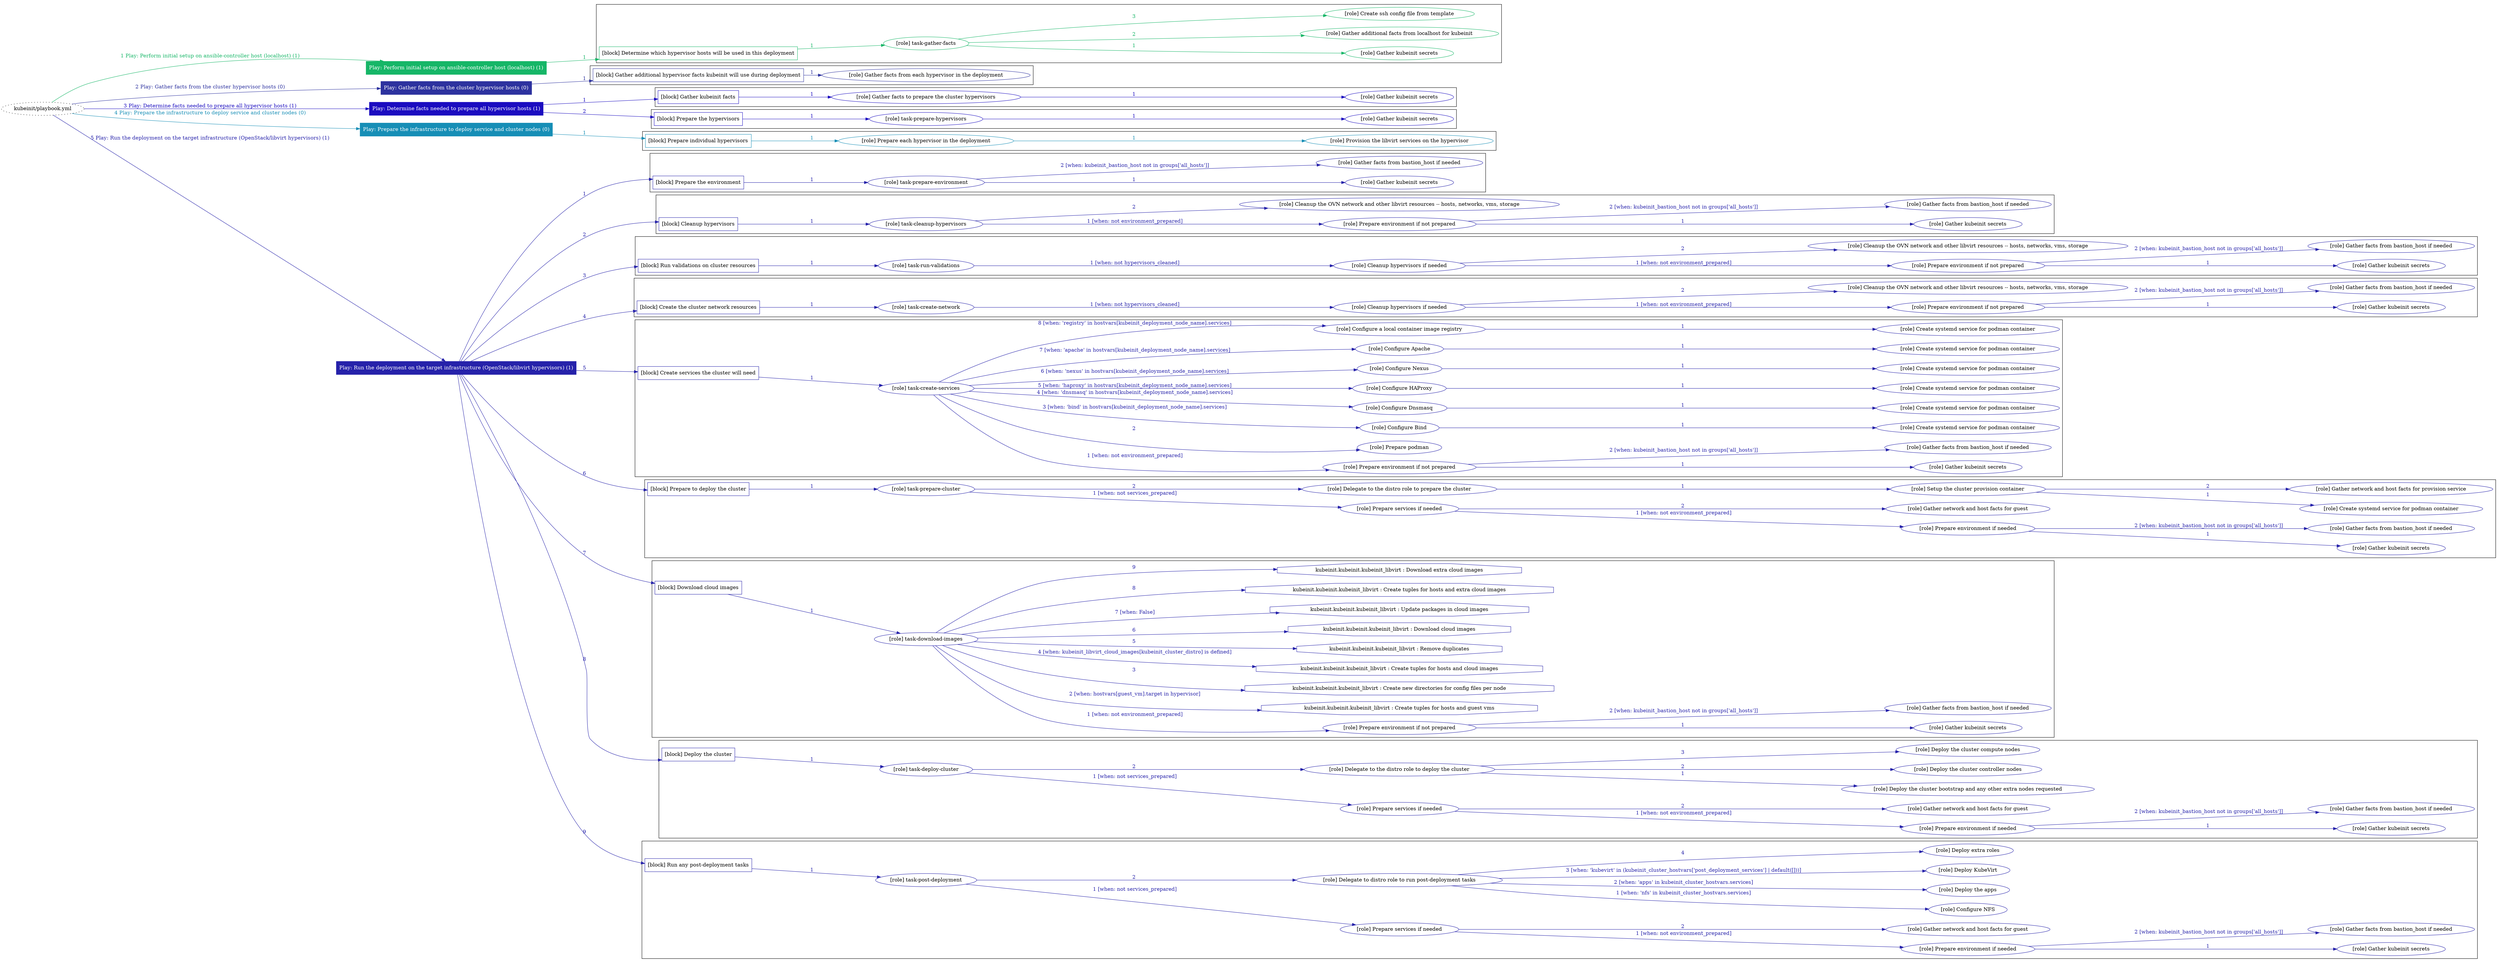 digraph {
	graph [concentrate=true ordering=in rankdir=LR ratio=fill]
	edge [esep=5 sep=10]
	"kubeinit/playbook.yml" [URL="/home/runner/work/kubeinit/kubeinit/kubeinit/playbook.yml" id=playbook_f8e38d43 style=dotted]
	"kubeinit/playbook.yml" -> play_2c6a6eb3 [label="1 Play: Perform initial setup on ansible-controller host (localhost) (1)" color="#16b667" fontcolor="#16b667" id=edge_play_2c6a6eb3 labeltooltip="1 Play: Perform initial setup on ansible-controller host (localhost) (1)" tooltip="1 Play: Perform initial setup on ansible-controller host (localhost) (1)"]
	subgraph "Play: Perform initial setup on ansible-controller host (localhost) (1)" {
		play_2c6a6eb3 [label="Play: Perform initial setup on ansible-controller host (localhost) (1)" URL="/home/runner/work/kubeinit/kubeinit/kubeinit/playbook.yml" color="#16b667" fontcolor="#ffffff" id=play_2c6a6eb3 shape=box style=filled tooltip=localhost]
		play_2c6a6eb3 -> block_eec62cbf [label=1 color="#16b667" fontcolor="#16b667" id=edge_block_eec62cbf labeltooltip=1 tooltip=1]
		subgraph cluster_block_eec62cbf {
			block_eec62cbf [label="[block] Determine which hypervisor hosts will be used in this deployment" URL="/home/runner/work/kubeinit/kubeinit/kubeinit/playbook.yml" color="#16b667" id=block_eec62cbf labeltooltip="Determine which hypervisor hosts will be used in this deployment" shape=box tooltip="Determine which hypervisor hosts will be used in this deployment"]
			block_eec62cbf -> role_5f5cd90f [label="1 " color="#16b667" fontcolor="#16b667" id=edge_role_5f5cd90f labeltooltip="1 " tooltip="1 "]
			subgraph "task-gather-facts" {
				role_5f5cd90f [label="[role] task-gather-facts" URL="/home/runner/work/kubeinit/kubeinit/kubeinit/playbook.yml" color="#16b667" id=role_5f5cd90f tooltip="task-gather-facts"]
				role_5f5cd90f -> role_91a561e2 [label="1 " color="#16b667" fontcolor="#16b667" id=edge_role_91a561e2 labeltooltip="1 " tooltip="1 "]
				subgraph "Gather kubeinit secrets" {
					role_91a561e2 [label="[role] Gather kubeinit secrets" URL="/home/runner/.ansible/collections/ansible_collections/kubeinit/kubeinit/roles/kubeinit_prepare/tasks/build_hypervisors_group.yml" color="#16b667" id=role_91a561e2 tooltip="Gather kubeinit secrets"]
				}
				role_5f5cd90f -> role_4a4d8fee [label="2 " color="#16b667" fontcolor="#16b667" id=edge_role_4a4d8fee labeltooltip="2 " tooltip="2 "]
				subgraph "Gather additional facts from localhost for kubeinit" {
					role_4a4d8fee [label="[role] Gather additional facts from localhost for kubeinit" URL="/home/runner/.ansible/collections/ansible_collections/kubeinit/kubeinit/roles/kubeinit_prepare/tasks/build_hypervisors_group.yml" color="#16b667" id=role_4a4d8fee tooltip="Gather additional facts from localhost for kubeinit"]
				}
				role_5f5cd90f -> role_8034e18b [label="3 " color="#16b667" fontcolor="#16b667" id=edge_role_8034e18b labeltooltip="3 " tooltip="3 "]
				subgraph "Create ssh config file from template" {
					role_8034e18b [label="[role] Create ssh config file from template" URL="/home/runner/.ansible/collections/ansible_collections/kubeinit/kubeinit/roles/kubeinit_prepare/tasks/build_hypervisors_group.yml" color="#16b667" id=role_8034e18b tooltip="Create ssh config file from template"]
				}
			}
		}
	}
	"kubeinit/playbook.yml" -> play_c18bb769 [label="2 Play: Gather facts from the cluster hypervisor hosts (0)" color="#2d329f" fontcolor="#2d329f" id=edge_play_c18bb769 labeltooltip="2 Play: Gather facts from the cluster hypervisor hosts (0)" tooltip="2 Play: Gather facts from the cluster hypervisor hosts (0)"]
	subgraph "Play: Gather facts from the cluster hypervisor hosts (0)" {
		play_c18bb769 [label="Play: Gather facts from the cluster hypervisor hosts (0)" URL="/home/runner/work/kubeinit/kubeinit/kubeinit/playbook.yml" color="#2d329f" fontcolor="#ffffff" id=play_c18bb769 shape=box style=filled tooltip="Play: Gather facts from the cluster hypervisor hosts (0)"]
		play_c18bb769 -> block_f8a509fb [label=1 color="#2d329f" fontcolor="#2d329f" id=edge_block_f8a509fb labeltooltip=1 tooltip=1]
		subgraph cluster_block_f8a509fb {
			block_f8a509fb [label="[block] Gather additional hypervisor facts kubeinit will use during deployment" URL="/home/runner/work/kubeinit/kubeinit/kubeinit/playbook.yml" color="#2d329f" id=block_f8a509fb labeltooltip="Gather additional hypervisor facts kubeinit will use during deployment" shape=box tooltip="Gather additional hypervisor facts kubeinit will use during deployment"]
			block_f8a509fb -> role_0fdd3456 [label="1 " color="#2d329f" fontcolor="#2d329f" id=edge_role_0fdd3456 labeltooltip="1 " tooltip="1 "]
			subgraph "Gather facts from each hypervisor in the deployment" {
				role_0fdd3456 [label="[role] Gather facts from each hypervisor in the deployment" URL="/home/runner/work/kubeinit/kubeinit/kubeinit/playbook.yml" color="#2d329f" id=role_0fdd3456 tooltip="Gather facts from each hypervisor in the deployment"]
			}
		}
	}
	"kubeinit/playbook.yml" -> play_00a7c05f [label="3 Play: Determine facts needed to prepare all hypervisor hosts (1)" color="#1b0cc0" fontcolor="#1b0cc0" id=edge_play_00a7c05f labeltooltip="3 Play: Determine facts needed to prepare all hypervisor hosts (1)" tooltip="3 Play: Determine facts needed to prepare all hypervisor hosts (1)"]
	subgraph "Play: Determine facts needed to prepare all hypervisor hosts (1)" {
		play_00a7c05f [label="Play: Determine facts needed to prepare all hypervisor hosts (1)" URL="/home/runner/work/kubeinit/kubeinit/kubeinit/playbook.yml" color="#1b0cc0" fontcolor="#ffffff" id=play_00a7c05f shape=box style=filled tooltip=localhost]
		play_00a7c05f -> block_8544ca4e [label=1 color="#1b0cc0" fontcolor="#1b0cc0" id=edge_block_8544ca4e labeltooltip=1 tooltip=1]
		subgraph cluster_block_8544ca4e {
			block_8544ca4e [label="[block] Gather kubeinit facts" URL="/home/runner/work/kubeinit/kubeinit/kubeinit/playbook.yml" color="#1b0cc0" id=block_8544ca4e labeltooltip="Gather kubeinit facts" shape=box tooltip="Gather kubeinit facts"]
			block_8544ca4e -> role_f7e173e1 [label="1 " color="#1b0cc0" fontcolor="#1b0cc0" id=edge_role_f7e173e1 labeltooltip="1 " tooltip="1 "]
			subgraph "Gather facts to prepare the cluster hypervisors" {
				role_f7e173e1 [label="[role] Gather facts to prepare the cluster hypervisors" URL="/home/runner/work/kubeinit/kubeinit/kubeinit/playbook.yml" color="#1b0cc0" id=role_f7e173e1 tooltip="Gather facts to prepare the cluster hypervisors"]
				role_f7e173e1 -> role_35f822a2 [label="1 " color="#1b0cc0" fontcolor="#1b0cc0" id=edge_role_35f822a2 labeltooltip="1 " tooltip="1 "]
				subgraph "Gather kubeinit secrets" {
					role_35f822a2 [label="[role] Gather kubeinit secrets" URL="/home/runner/.ansible/collections/ansible_collections/kubeinit/kubeinit/roles/kubeinit_prepare/tasks/gather_kubeinit_facts.yml" color="#1b0cc0" id=role_35f822a2 tooltip="Gather kubeinit secrets"]
				}
			}
		}
		play_00a7c05f -> block_3b8e214c [label=2 color="#1b0cc0" fontcolor="#1b0cc0" id=edge_block_3b8e214c labeltooltip=2 tooltip=2]
		subgraph cluster_block_3b8e214c {
			block_3b8e214c [label="[block] Prepare the hypervisors" URL="/home/runner/work/kubeinit/kubeinit/kubeinit/playbook.yml" color="#1b0cc0" id=block_3b8e214c labeltooltip="Prepare the hypervisors" shape=box tooltip="Prepare the hypervisors"]
			block_3b8e214c -> role_f81e666a [label="1 " color="#1b0cc0" fontcolor="#1b0cc0" id=edge_role_f81e666a labeltooltip="1 " tooltip="1 "]
			subgraph "task-prepare-hypervisors" {
				role_f81e666a [label="[role] task-prepare-hypervisors" URL="/home/runner/work/kubeinit/kubeinit/kubeinit/playbook.yml" color="#1b0cc0" id=role_f81e666a tooltip="task-prepare-hypervisors"]
				role_f81e666a -> role_78c655ac [label="1 " color="#1b0cc0" fontcolor="#1b0cc0" id=edge_role_78c655ac labeltooltip="1 " tooltip="1 "]
				subgraph "Gather kubeinit secrets" {
					role_78c655ac [label="[role] Gather kubeinit secrets" URL="/home/runner/.ansible/collections/ansible_collections/kubeinit/kubeinit/roles/kubeinit_prepare/tasks/gather_kubeinit_facts.yml" color="#1b0cc0" id=role_78c655ac tooltip="Gather kubeinit secrets"]
				}
			}
		}
	}
	"kubeinit/playbook.yml" -> play_1c7831ed [label="4 Play: Prepare the infrastructure to deploy service and cluster nodes (0)" color="#168eb6" fontcolor="#168eb6" id=edge_play_1c7831ed labeltooltip="4 Play: Prepare the infrastructure to deploy service and cluster nodes (0)" tooltip="4 Play: Prepare the infrastructure to deploy service and cluster nodes (0)"]
	subgraph "Play: Prepare the infrastructure to deploy service and cluster nodes (0)" {
		play_1c7831ed [label="Play: Prepare the infrastructure to deploy service and cluster nodes (0)" URL="/home/runner/work/kubeinit/kubeinit/kubeinit/playbook.yml" color="#168eb6" fontcolor="#ffffff" id=play_1c7831ed shape=box style=filled tooltip="Play: Prepare the infrastructure to deploy service and cluster nodes (0)"]
		play_1c7831ed -> block_378ca47c [label=1 color="#168eb6" fontcolor="#168eb6" id=edge_block_378ca47c labeltooltip=1 tooltip=1]
		subgraph cluster_block_378ca47c {
			block_378ca47c [label="[block] Prepare individual hypervisors" URL="/home/runner/work/kubeinit/kubeinit/kubeinit/playbook.yml" color="#168eb6" id=block_378ca47c labeltooltip="Prepare individual hypervisors" shape=box tooltip="Prepare individual hypervisors"]
			block_378ca47c -> role_1003ab5b [label="1 " color="#168eb6" fontcolor="#168eb6" id=edge_role_1003ab5b labeltooltip="1 " tooltip="1 "]
			subgraph "Prepare each hypervisor in the deployment" {
				role_1003ab5b [label="[role] Prepare each hypervisor in the deployment" URL="/home/runner/work/kubeinit/kubeinit/kubeinit/playbook.yml" color="#168eb6" id=role_1003ab5b tooltip="Prepare each hypervisor in the deployment"]
				role_1003ab5b -> role_cef77042 [label="1 " color="#168eb6" fontcolor="#168eb6" id=edge_role_cef77042 labeltooltip="1 " tooltip="1 "]
				subgraph "Provision the libvirt services on the hypervisor" {
					role_cef77042 [label="[role] Provision the libvirt services on the hypervisor" URL="/home/runner/.ansible/collections/ansible_collections/kubeinit/kubeinit/roles/kubeinit_prepare/tasks/prepare_hypervisor.yml" color="#168eb6" id=role_cef77042 tooltip="Provision the libvirt services on the hypervisor"]
				}
			}
		}
	}
	"kubeinit/playbook.yml" -> play_720b84e1 [label="5 Play: Run the deployment on the target infrastructure (OpenStack/libvirt hypervisors) (1)" color="#2622aa" fontcolor="#2622aa" id=edge_play_720b84e1 labeltooltip="5 Play: Run the deployment on the target infrastructure (OpenStack/libvirt hypervisors) (1)" tooltip="5 Play: Run the deployment on the target infrastructure (OpenStack/libvirt hypervisors) (1)"]
	subgraph "Play: Run the deployment on the target infrastructure (OpenStack/libvirt hypervisors) (1)" {
		play_720b84e1 [label="Play: Run the deployment on the target infrastructure (OpenStack/libvirt hypervisors) (1)" URL="/home/runner/work/kubeinit/kubeinit/kubeinit/playbook.yml" color="#2622aa" fontcolor="#ffffff" id=play_720b84e1 shape=box style=filled tooltip=localhost]
		play_720b84e1 -> block_74073783 [label=1 color="#2622aa" fontcolor="#2622aa" id=edge_block_74073783 labeltooltip=1 tooltip=1]
		subgraph cluster_block_74073783 {
			block_74073783 [label="[block] Prepare the environment" URL="/home/runner/work/kubeinit/kubeinit/kubeinit/playbook.yml" color="#2622aa" id=block_74073783 labeltooltip="Prepare the environment" shape=box tooltip="Prepare the environment"]
			block_74073783 -> role_9e5a8b0b [label="1 " color="#2622aa" fontcolor="#2622aa" id=edge_role_9e5a8b0b labeltooltip="1 " tooltip="1 "]
			subgraph "task-prepare-environment" {
				role_9e5a8b0b [label="[role] task-prepare-environment" URL="/home/runner/work/kubeinit/kubeinit/kubeinit/playbook.yml" color="#2622aa" id=role_9e5a8b0b tooltip="task-prepare-environment"]
				role_9e5a8b0b -> role_630f227e [label="1 " color="#2622aa" fontcolor="#2622aa" id=edge_role_630f227e labeltooltip="1 " tooltip="1 "]
				subgraph "Gather kubeinit secrets" {
					role_630f227e [label="[role] Gather kubeinit secrets" URL="/home/runner/.ansible/collections/ansible_collections/kubeinit/kubeinit/roles/kubeinit_prepare/tasks/gather_kubeinit_facts.yml" color="#2622aa" id=role_630f227e tooltip="Gather kubeinit secrets"]
				}
				role_9e5a8b0b -> role_dac23b94 [label="2 [when: kubeinit_bastion_host not in groups['all_hosts']]" color="#2622aa" fontcolor="#2622aa" id=edge_role_dac23b94 labeltooltip="2 [when: kubeinit_bastion_host not in groups['all_hosts']]" tooltip="2 [when: kubeinit_bastion_host not in groups['all_hosts']]"]
				subgraph "Gather facts from bastion_host if needed" {
					role_dac23b94 [label="[role] Gather facts from bastion_host if needed" URL="/home/runner/.ansible/collections/ansible_collections/kubeinit/kubeinit/roles/kubeinit_prepare/tasks/main.yml" color="#2622aa" id=role_dac23b94 tooltip="Gather facts from bastion_host if needed"]
				}
			}
		}
		play_720b84e1 -> block_889188bc [label=2 color="#2622aa" fontcolor="#2622aa" id=edge_block_889188bc labeltooltip=2 tooltip=2]
		subgraph cluster_block_889188bc {
			block_889188bc [label="[block] Cleanup hypervisors" URL="/home/runner/work/kubeinit/kubeinit/kubeinit/playbook.yml" color="#2622aa" id=block_889188bc labeltooltip="Cleanup hypervisors" shape=box tooltip="Cleanup hypervisors"]
			block_889188bc -> role_de56e0c3 [label="1 " color="#2622aa" fontcolor="#2622aa" id=edge_role_de56e0c3 labeltooltip="1 " tooltip="1 "]
			subgraph "task-cleanup-hypervisors" {
				role_de56e0c3 [label="[role] task-cleanup-hypervisors" URL="/home/runner/work/kubeinit/kubeinit/kubeinit/playbook.yml" color="#2622aa" id=role_de56e0c3 tooltip="task-cleanup-hypervisors"]
				role_de56e0c3 -> role_98c32dcb [label="1 [when: not environment_prepared]" color="#2622aa" fontcolor="#2622aa" id=edge_role_98c32dcb labeltooltip="1 [when: not environment_prepared]" tooltip="1 [when: not environment_prepared]"]
				subgraph "Prepare environment if not prepared" {
					role_98c32dcb [label="[role] Prepare environment if not prepared" URL="/home/runner/.ansible/collections/ansible_collections/kubeinit/kubeinit/roles/kubeinit_libvirt/tasks/cleanup_hypervisors.yml" color="#2622aa" id=role_98c32dcb tooltip="Prepare environment if not prepared"]
					role_98c32dcb -> role_303b873e [label="1 " color="#2622aa" fontcolor="#2622aa" id=edge_role_303b873e labeltooltip="1 " tooltip="1 "]
					subgraph "Gather kubeinit secrets" {
						role_303b873e [label="[role] Gather kubeinit secrets" URL="/home/runner/.ansible/collections/ansible_collections/kubeinit/kubeinit/roles/kubeinit_prepare/tasks/gather_kubeinit_facts.yml" color="#2622aa" id=role_303b873e tooltip="Gather kubeinit secrets"]
					}
					role_98c32dcb -> role_229dfaa1 [label="2 [when: kubeinit_bastion_host not in groups['all_hosts']]" color="#2622aa" fontcolor="#2622aa" id=edge_role_229dfaa1 labeltooltip="2 [when: kubeinit_bastion_host not in groups['all_hosts']]" tooltip="2 [when: kubeinit_bastion_host not in groups['all_hosts']]"]
					subgraph "Gather facts from bastion_host if needed" {
						role_229dfaa1 [label="[role] Gather facts from bastion_host if needed" URL="/home/runner/.ansible/collections/ansible_collections/kubeinit/kubeinit/roles/kubeinit_prepare/tasks/main.yml" color="#2622aa" id=role_229dfaa1 tooltip="Gather facts from bastion_host if needed"]
					}
				}
				role_de56e0c3 -> role_bd7df190 [label="2 " color="#2622aa" fontcolor="#2622aa" id=edge_role_bd7df190 labeltooltip="2 " tooltip="2 "]
				subgraph "Cleanup the OVN network and other libvirt resources -- hosts, networks, vms, storage" {
					role_bd7df190 [label="[role] Cleanup the OVN network and other libvirt resources -- hosts, networks, vms, storage" URL="/home/runner/.ansible/collections/ansible_collections/kubeinit/kubeinit/roles/kubeinit_libvirt/tasks/cleanup_hypervisors.yml" color="#2622aa" id=role_bd7df190 tooltip="Cleanup the OVN network and other libvirt resources -- hosts, networks, vms, storage"]
				}
			}
		}
		play_720b84e1 -> block_13f36c7b [label=3 color="#2622aa" fontcolor="#2622aa" id=edge_block_13f36c7b labeltooltip=3 tooltip=3]
		subgraph cluster_block_13f36c7b {
			block_13f36c7b [label="[block] Run validations on cluster resources" URL="/home/runner/work/kubeinit/kubeinit/kubeinit/playbook.yml" color="#2622aa" id=block_13f36c7b labeltooltip="Run validations on cluster resources" shape=box tooltip="Run validations on cluster resources"]
			block_13f36c7b -> role_ede26b76 [label="1 " color="#2622aa" fontcolor="#2622aa" id=edge_role_ede26b76 labeltooltip="1 " tooltip="1 "]
			subgraph "task-run-validations" {
				role_ede26b76 [label="[role] task-run-validations" URL="/home/runner/work/kubeinit/kubeinit/kubeinit/playbook.yml" color="#2622aa" id=role_ede26b76 tooltip="task-run-validations"]
				role_ede26b76 -> role_03ae7379 [label="1 [when: not hypervisors_cleaned]" color="#2622aa" fontcolor="#2622aa" id=edge_role_03ae7379 labeltooltip="1 [when: not hypervisors_cleaned]" tooltip="1 [when: not hypervisors_cleaned]"]
				subgraph "Cleanup hypervisors if needed" {
					role_03ae7379 [label="[role] Cleanup hypervisors if needed" URL="/home/runner/.ansible/collections/ansible_collections/kubeinit/kubeinit/roles/kubeinit_validations/tasks/main.yml" color="#2622aa" id=role_03ae7379 tooltip="Cleanup hypervisors if needed"]
					role_03ae7379 -> role_d9984821 [label="1 [when: not environment_prepared]" color="#2622aa" fontcolor="#2622aa" id=edge_role_d9984821 labeltooltip="1 [when: not environment_prepared]" tooltip="1 [when: not environment_prepared]"]
					subgraph "Prepare environment if not prepared" {
						role_d9984821 [label="[role] Prepare environment if not prepared" URL="/home/runner/.ansible/collections/ansible_collections/kubeinit/kubeinit/roles/kubeinit_libvirt/tasks/cleanup_hypervisors.yml" color="#2622aa" id=role_d9984821 tooltip="Prepare environment if not prepared"]
						role_d9984821 -> role_5bfd142a [label="1 " color="#2622aa" fontcolor="#2622aa" id=edge_role_5bfd142a labeltooltip="1 " tooltip="1 "]
						subgraph "Gather kubeinit secrets" {
							role_5bfd142a [label="[role] Gather kubeinit secrets" URL="/home/runner/.ansible/collections/ansible_collections/kubeinit/kubeinit/roles/kubeinit_prepare/tasks/gather_kubeinit_facts.yml" color="#2622aa" id=role_5bfd142a tooltip="Gather kubeinit secrets"]
						}
						role_d9984821 -> role_b4fc50fb [label="2 [when: kubeinit_bastion_host not in groups['all_hosts']]" color="#2622aa" fontcolor="#2622aa" id=edge_role_b4fc50fb labeltooltip="2 [when: kubeinit_bastion_host not in groups['all_hosts']]" tooltip="2 [when: kubeinit_bastion_host not in groups['all_hosts']]"]
						subgraph "Gather facts from bastion_host if needed" {
							role_b4fc50fb [label="[role] Gather facts from bastion_host if needed" URL="/home/runner/.ansible/collections/ansible_collections/kubeinit/kubeinit/roles/kubeinit_prepare/tasks/main.yml" color="#2622aa" id=role_b4fc50fb tooltip="Gather facts from bastion_host if needed"]
						}
					}
					role_03ae7379 -> role_c80fd6dc [label="2 " color="#2622aa" fontcolor="#2622aa" id=edge_role_c80fd6dc labeltooltip="2 " tooltip="2 "]
					subgraph "Cleanup the OVN network and other libvirt resources -- hosts, networks, vms, storage" {
						role_c80fd6dc [label="[role] Cleanup the OVN network and other libvirt resources -- hosts, networks, vms, storage" URL="/home/runner/.ansible/collections/ansible_collections/kubeinit/kubeinit/roles/kubeinit_libvirt/tasks/cleanup_hypervisors.yml" color="#2622aa" id=role_c80fd6dc tooltip="Cleanup the OVN network and other libvirt resources -- hosts, networks, vms, storage"]
					}
				}
			}
		}
		play_720b84e1 -> block_0bb5d548 [label=4 color="#2622aa" fontcolor="#2622aa" id=edge_block_0bb5d548 labeltooltip=4 tooltip=4]
		subgraph cluster_block_0bb5d548 {
			block_0bb5d548 [label="[block] Create the cluster network resources" URL="/home/runner/work/kubeinit/kubeinit/kubeinit/playbook.yml" color="#2622aa" id=block_0bb5d548 labeltooltip="Create the cluster network resources" shape=box tooltip="Create the cluster network resources"]
			block_0bb5d548 -> role_78d69db2 [label="1 " color="#2622aa" fontcolor="#2622aa" id=edge_role_78d69db2 labeltooltip="1 " tooltip="1 "]
			subgraph "task-create-network" {
				role_78d69db2 [label="[role] task-create-network" URL="/home/runner/work/kubeinit/kubeinit/kubeinit/playbook.yml" color="#2622aa" id=role_78d69db2 tooltip="task-create-network"]
				role_78d69db2 -> role_3d761246 [label="1 [when: not hypervisors_cleaned]" color="#2622aa" fontcolor="#2622aa" id=edge_role_3d761246 labeltooltip="1 [when: not hypervisors_cleaned]" tooltip="1 [when: not hypervisors_cleaned]"]
				subgraph "Cleanup hypervisors if needed" {
					role_3d761246 [label="[role] Cleanup hypervisors if needed" URL="/home/runner/.ansible/collections/ansible_collections/kubeinit/kubeinit/roles/kubeinit_libvirt/tasks/create_network.yml" color="#2622aa" id=role_3d761246 tooltip="Cleanup hypervisors if needed"]
					role_3d761246 -> role_3aae966a [label="1 [when: not environment_prepared]" color="#2622aa" fontcolor="#2622aa" id=edge_role_3aae966a labeltooltip="1 [when: not environment_prepared]" tooltip="1 [when: not environment_prepared]"]
					subgraph "Prepare environment if not prepared" {
						role_3aae966a [label="[role] Prepare environment if not prepared" URL="/home/runner/.ansible/collections/ansible_collections/kubeinit/kubeinit/roles/kubeinit_libvirt/tasks/cleanup_hypervisors.yml" color="#2622aa" id=role_3aae966a tooltip="Prepare environment if not prepared"]
						role_3aae966a -> role_046a6adc [label="1 " color="#2622aa" fontcolor="#2622aa" id=edge_role_046a6adc labeltooltip="1 " tooltip="1 "]
						subgraph "Gather kubeinit secrets" {
							role_046a6adc [label="[role] Gather kubeinit secrets" URL="/home/runner/.ansible/collections/ansible_collections/kubeinit/kubeinit/roles/kubeinit_prepare/tasks/gather_kubeinit_facts.yml" color="#2622aa" id=role_046a6adc tooltip="Gather kubeinit secrets"]
						}
						role_3aae966a -> role_f70d9dcf [label="2 [when: kubeinit_bastion_host not in groups['all_hosts']]" color="#2622aa" fontcolor="#2622aa" id=edge_role_f70d9dcf labeltooltip="2 [when: kubeinit_bastion_host not in groups['all_hosts']]" tooltip="2 [when: kubeinit_bastion_host not in groups['all_hosts']]"]
						subgraph "Gather facts from bastion_host if needed" {
							role_f70d9dcf [label="[role] Gather facts from bastion_host if needed" URL="/home/runner/.ansible/collections/ansible_collections/kubeinit/kubeinit/roles/kubeinit_prepare/tasks/main.yml" color="#2622aa" id=role_f70d9dcf tooltip="Gather facts from bastion_host if needed"]
						}
					}
					role_3d761246 -> role_de3d7366 [label="2 " color="#2622aa" fontcolor="#2622aa" id=edge_role_de3d7366 labeltooltip="2 " tooltip="2 "]
					subgraph "Cleanup the OVN network and other libvirt resources -- hosts, networks, vms, storage" {
						role_de3d7366 [label="[role] Cleanup the OVN network and other libvirt resources -- hosts, networks, vms, storage" URL="/home/runner/.ansible/collections/ansible_collections/kubeinit/kubeinit/roles/kubeinit_libvirt/tasks/cleanup_hypervisors.yml" color="#2622aa" id=role_de3d7366 tooltip="Cleanup the OVN network and other libvirt resources -- hosts, networks, vms, storage"]
					}
				}
			}
		}
		play_720b84e1 -> block_896c05a5 [label=5 color="#2622aa" fontcolor="#2622aa" id=edge_block_896c05a5 labeltooltip=5 tooltip=5]
		subgraph cluster_block_896c05a5 {
			block_896c05a5 [label="[block] Create services the cluster will need" URL="/home/runner/work/kubeinit/kubeinit/kubeinit/playbook.yml" color="#2622aa" id=block_896c05a5 labeltooltip="Create services the cluster will need" shape=box tooltip="Create services the cluster will need"]
			block_896c05a5 -> role_e3628c35 [label="1 " color="#2622aa" fontcolor="#2622aa" id=edge_role_e3628c35 labeltooltip="1 " tooltip="1 "]
			subgraph "task-create-services" {
				role_e3628c35 [label="[role] task-create-services" URL="/home/runner/work/kubeinit/kubeinit/kubeinit/playbook.yml" color="#2622aa" id=role_e3628c35 tooltip="task-create-services"]
				role_e3628c35 -> role_5f190221 [label="1 [when: not environment_prepared]" color="#2622aa" fontcolor="#2622aa" id=edge_role_5f190221 labeltooltip="1 [when: not environment_prepared]" tooltip="1 [when: not environment_prepared]"]
				subgraph "Prepare environment if not prepared" {
					role_5f190221 [label="[role] Prepare environment if not prepared" URL="/home/runner/.ansible/collections/ansible_collections/kubeinit/kubeinit/roles/kubeinit_services/tasks/main.yml" color="#2622aa" id=role_5f190221 tooltip="Prepare environment if not prepared"]
					role_5f190221 -> role_e98fa391 [label="1 " color="#2622aa" fontcolor="#2622aa" id=edge_role_e98fa391 labeltooltip="1 " tooltip="1 "]
					subgraph "Gather kubeinit secrets" {
						role_e98fa391 [label="[role] Gather kubeinit secrets" URL="/home/runner/.ansible/collections/ansible_collections/kubeinit/kubeinit/roles/kubeinit_prepare/tasks/gather_kubeinit_facts.yml" color="#2622aa" id=role_e98fa391 tooltip="Gather kubeinit secrets"]
					}
					role_5f190221 -> role_9dfde868 [label="2 [when: kubeinit_bastion_host not in groups['all_hosts']]" color="#2622aa" fontcolor="#2622aa" id=edge_role_9dfde868 labeltooltip="2 [when: kubeinit_bastion_host not in groups['all_hosts']]" tooltip="2 [when: kubeinit_bastion_host not in groups['all_hosts']]"]
					subgraph "Gather facts from bastion_host if needed" {
						role_9dfde868 [label="[role] Gather facts from bastion_host if needed" URL="/home/runner/.ansible/collections/ansible_collections/kubeinit/kubeinit/roles/kubeinit_prepare/tasks/main.yml" color="#2622aa" id=role_9dfde868 tooltip="Gather facts from bastion_host if needed"]
					}
				}
				role_e3628c35 -> role_e9803626 [label="2 " color="#2622aa" fontcolor="#2622aa" id=edge_role_e9803626 labeltooltip="2 " tooltip="2 "]
				subgraph "Prepare podman" {
					role_e9803626 [label="[role] Prepare podman" URL="/home/runner/.ansible/collections/ansible_collections/kubeinit/kubeinit/roles/kubeinit_services/tasks/00_create_service_pod.yml" color="#2622aa" id=role_e9803626 tooltip="Prepare podman"]
				}
				role_e3628c35 -> role_cf13ee24 [label="3 [when: 'bind' in hostvars[kubeinit_deployment_node_name].services]" color="#2622aa" fontcolor="#2622aa" id=edge_role_cf13ee24 labeltooltip="3 [when: 'bind' in hostvars[kubeinit_deployment_node_name].services]" tooltip="3 [when: 'bind' in hostvars[kubeinit_deployment_node_name].services]"]
				subgraph "Configure Bind" {
					role_cf13ee24 [label="[role] Configure Bind" URL="/home/runner/.ansible/collections/ansible_collections/kubeinit/kubeinit/roles/kubeinit_services/tasks/start_services_containers.yml" color="#2622aa" id=role_cf13ee24 tooltip="Configure Bind"]
					role_cf13ee24 -> role_e7d74693 [label="1 " color="#2622aa" fontcolor="#2622aa" id=edge_role_e7d74693 labeltooltip="1 " tooltip="1 "]
					subgraph "Create systemd service for podman container" {
						role_e7d74693 [label="[role] Create systemd service for podman container" URL="/home/runner/.ansible/collections/ansible_collections/kubeinit/kubeinit/roles/kubeinit_bind/tasks/main.yml" color="#2622aa" id=role_e7d74693 tooltip="Create systemd service for podman container"]
					}
				}
				role_e3628c35 -> role_dc26ba0e [label="4 [when: 'dnsmasq' in hostvars[kubeinit_deployment_node_name].services]" color="#2622aa" fontcolor="#2622aa" id=edge_role_dc26ba0e labeltooltip="4 [when: 'dnsmasq' in hostvars[kubeinit_deployment_node_name].services]" tooltip="4 [when: 'dnsmasq' in hostvars[kubeinit_deployment_node_name].services]"]
				subgraph "Configure Dnsmasq" {
					role_dc26ba0e [label="[role] Configure Dnsmasq" URL="/home/runner/.ansible/collections/ansible_collections/kubeinit/kubeinit/roles/kubeinit_services/tasks/start_services_containers.yml" color="#2622aa" id=role_dc26ba0e tooltip="Configure Dnsmasq"]
					role_dc26ba0e -> role_d1fef650 [label="1 " color="#2622aa" fontcolor="#2622aa" id=edge_role_d1fef650 labeltooltip="1 " tooltip="1 "]
					subgraph "Create systemd service for podman container" {
						role_d1fef650 [label="[role] Create systemd service for podman container" URL="/home/runner/.ansible/collections/ansible_collections/kubeinit/kubeinit/roles/kubeinit_dnsmasq/tasks/main.yml" color="#2622aa" id=role_d1fef650 tooltip="Create systemd service for podman container"]
					}
				}
				role_e3628c35 -> role_b9e420fb [label="5 [when: 'haproxy' in hostvars[kubeinit_deployment_node_name].services]" color="#2622aa" fontcolor="#2622aa" id=edge_role_b9e420fb labeltooltip="5 [when: 'haproxy' in hostvars[kubeinit_deployment_node_name].services]" tooltip="5 [when: 'haproxy' in hostvars[kubeinit_deployment_node_name].services]"]
				subgraph "Configure HAProxy" {
					role_b9e420fb [label="[role] Configure HAProxy" URL="/home/runner/.ansible/collections/ansible_collections/kubeinit/kubeinit/roles/kubeinit_services/tasks/start_services_containers.yml" color="#2622aa" id=role_b9e420fb tooltip="Configure HAProxy"]
					role_b9e420fb -> role_75f56aba [label="1 " color="#2622aa" fontcolor="#2622aa" id=edge_role_75f56aba labeltooltip="1 " tooltip="1 "]
					subgraph "Create systemd service for podman container" {
						role_75f56aba [label="[role] Create systemd service for podman container" URL="/home/runner/.ansible/collections/ansible_collections/kubeinit/kubeinit/roles/kubeinit_haproxy/tasks/main.yml" color="#2622aa" id=role_75f56aba tooltip="Create systemd service for podman container"]
					}
				}
				role_e3628c35 -> role_4d35ab72 [label="6 [when: 'nexus' in hostvars[kubeinit_deployment_node_name].services]" color="#2622aa" fontcolor="#2622aa" id=edge_role_4d35ab72 labeltooltip="6 [when: 'nexus' in hostvars[kubeinit_deployment_node_name].services]" tooltip="6 [when: 'nexus' in hostvars[kubeinit_deployment_node_name].services]"]
				subgraph "Configure Nexus" {
					role_4d35ab72 [label="[role] Configure Nexus" URL="/home/runner/.ansible/collections/ansible_collections/kubeinit/kubeinit/roles/kubeinit_services/tasks/start_services_containers.yml" color="#2622aa" id=role_4d35ab72 tooltip="Configure Nexus"]
					role_4d35ab72 -> role_d7f30dba [label="1 " color="#2622aa" fontcolor="#2622aa" id=edge_role_d7f30dba labeltooltip="1 " tooltip="1 "]
					subgraph "Create systemd service for podman container" {
						role_d7f30dba [label="[role] Create systemd service for podman container" URL="/home/runner/.ansible/collections/ansible_collections/kubeinit/kubeinit/roles/kubeinit_nexus/tasks/main.yml" color="#2622aa" id=role_d7f30dba tooltip="Create systemd service for podman container"]
					}
				}
				role_e3628c35 -> role_129a5165 [label="7 [when: 'apache' in hostvars[kubeinit_deployment_node_name].services]" color="#2622aa" fontcolor="#2622aa" id=edge_role_129a5165 labeltooltip="7 [when: 'apache' in hostvars[kubeinit_deployment_node_name].services]" tooltip="7 [when: 'apache' in hostvars[kubeinit_deployment_node_name].services]"]
				subgraph "Configure Apache" {
					role_129a5165 [label="[role] Configure Apache" URL="/home/runner/.ansible/collections/ansible_collections/kubeinit/kubeinit/roles/kubeinit_services/tasks/start_services_containers.yml" color="#2622aa" id=role_129a5165 tooltip="Configure Apache"]
					role_129a5165 -> role_4959201b [label="1 " color="#2622aa" fontcolor="#2622aa" id=edge_role_4959201b labeltooltip="1 " tooltip="1 "]
					subgraph "Create systemd service for podman container" {
						role_4959201b [label="[role] Create systemd service for podman container" URL="/home/runner/.ansible/collections/ansible_collections/kubeinit/kubeinit/roles/kubeinit_apache/tasks/main.yml" color="#2622aa" id=role_4959201b tooltip="Create systemd service for podman container"]
					}
				}
				role_e3628c35 -> role_f1fc55c8 [label="8 [when: 'registry' in hostvars[kubeinit_deployment_node_name].services]" color="#2622aa" fontcolor="#2622aa" id=edge_role_f1fc55c8 labeltooltip="8 [when: 'registry' in hostvars[kubeinit_deployment_node_name].services]" tooltip="8 [when: 'registry' in hostvars[kubeinit_deployment_node_name].services]"]
				subgraph "Configure a local container image registry" {
					role_f1fc55c8 [label="[role] Configure a local container image registry" URL="/home/runner/.ansible/collections/ansible_collections/kubeinit/kubeinit/roles/kubeinit_services/tasks/start_services_containers.yml" color="#2622aa" id=role_f1fc55c8 tooltip="Configure a local container image registry"]
					role_f1fc55c8 -> role_fc0d42c2 [label="1 " color="#2622aa" fontcolor="#2622aa" id=edge_role_fc0d42c2 labeltooltip="1 " tooltip="1 "]
					subgraph "Create systemd service for podman container" {
						role_fc0d42c2 [label="[role] Create systemd service for podman container" URL="/home/runner/.ansible/collections/ansible_collections/kubeinit/kubeinit/roles/kubeinit_registry/tasks/main.yml" color="#2622aa" id=role_fc0d42c2 tooltip="Create systemd service for podman container"]
					}
				}
			}
		}
		play_720b84e1 -> block_8c12c28a [label=6 color="#2622aa" fontcolor="#2622aa" id=edge_block_8c12c28a labeltooltip=6 tooltip=6]
		subgraph cluster_block_8c12c28a {
			block_8c12c28a [label="[block] Prepare to deploy the cluster" URL="/home/runner/work/kubeinit/kubeinit/kubeinit/playbook.yml" color="#2622aa" id=block_8c12c28a labeltooltip="Prepare to deploy the cluster" shape=box tooltip="Prepare to deploy the cluster"]
			block_8c12c28a -> role_698180ae [label="1 " color="#2622aa" fontcolor="#2622aa" id=edge_role_698180ae labeltooltip="1 " tooltip="1 "]
			subgraph "task-prepare-cluster" {
				role_698180ae [label="[role] task-prepare-cluster" URL="/home/runner/work/kubeinit/kubeinit/kubeinit/playbook.yml" color="#2622aa" id=role_698180ae tooltip="task-prepare-cluster"]
				role_698180ae -> role_a463c269 [label="1 [when: not services_prepared]" color="#2622aa" fontcolor="#2622aa" id=edge_role_a463c269 labeltooltip="1 [when: not services_prepared]" tooltip="1 [when: not services_prepared]"]
				subgraph "Prepare services if needed" {
					role_a463c269 [label="[role] Prepare services if needed" URL="/home/runner/.ansible/collections/ansible_collections/kubeinit/kubeinit/roles/kubeinit_prepare/tasks/prepare_cluster.yml" color="#2622aa" id=role_a463c269 tooltip="Prepare services if needed"]
					role_a463c269 -> role_800c38da [label="1 [when: not environment_prepared]" color="#2622aa" fontcolor="#2622aa" id=edge_role_800c38da labeltooltip="1 [when: not environment_prepared]" tooltip="1 [when: not environment_prepared]"]
					subgraph "Prepare environment if needed" {
						role_800c38da [label="[role] Prepare environment if needed" URL="/home/runner/.ansible/collections/ansible_collections/kubeinit/kubeinit/roles/kubeinit_services/tasks/prepare_services.yml" color="#2622aa" id=role_800c38da tooltip="Prepare environment if needed"]
						role_800c38da -> role_eb80af16 [label="1 " color="#2622aa" fontcolor="#2622aa" id=edge_role_eb80af16 labeltooltip="1 " tooltip="1 "]
						subgraph "Gather kubeinit secrets" {
							role_eb80af16 [label="[role] Gather kubeinit secrets" URL="/home/runner/.ansible/collections/ansible_collections/kubeinit/kubeinit/roles/kubeinit_prepare/tasks/gather_kubeinit_facts.yml" color="#2622aa" id=role_eb80af16 tooltip="Gather kubeinit secrets"]
						}
						role_800c38da -> role_5787bb3e [label="2 [when: kubeinit_bastion_host not in groups['all_hosts']]" color="#2622aa" fontcolor="#2622aa" id=edge_role_5787bb3e labeltooltip="2 [when: kubeinit_bastion_host not in groups['all_hosts']]" tooltip="2 [when: kubeinit_bastion_host not in groups['all_hosts']]"]
						subgraph "Gather facts from bastion_host if needed" {
							role_5787bb3e [label="[role] Gather facts from bastion_host if needed" URL="/home/runner/.ansible/collections/ansible_collections/kubeinit/kubeinit/roles/kubeinit_prepare/tasks/main.yml" color="#2622aa" id=role_5787bb3e tooltip="Gather facts from bastion_host if needed"]
						}
					}
					role_a463c269 -> role_2750c1bd [label="2 " color="#2622aa" fontcolor="#2622aa" id=edge_role_2750c1bd labeltooltip="2 " tooltip="2 "]
					subgraph "Gather network and host facts for guest" {
						role_2750c1bd [label="[role] Gather network and host facts for guest" URL="/home/runner/.ansible/collections/ansible_collections/kubeinit/kubeinit/roles/kubeinit_services/tasks/prepare_services.yml" color="#2622aa" id=role_2750c1bd tooltip="Gather network and host facts for guest"]
					}
				}
				role_698180ae -> role_43b3fe6e [label="2 " color="#2622aa" fontcolor="#2622aa" id=edge_role_43b3fe6e labeltooltip="2 " tooltip="2 "]
				subgraph "Delegate to the distro role to prepare the cluster" {
					role_43b3fe6e [label="[role] Delegate to the distro role to prepare the cluster" URL="/home/runner/.ansible/collections/ansible_collections/kubeinit/kubeinit/roles/kubeinit_prepare/tasks/prepare_cluster.yml" color="#2622aa" id=role_43b3fe6e tooltip="Delegate to the distro role to prepare the cluster"]
					role_43b3fe6e -> role_4c7ceff5 [label="1 " color="#2622aa" fontcolor="#2622aa" id=edge_role_4c7ceff5 labeltooltip="1 " tooltip="1 "]
					subgraph "Setup the cluster provision container" {
						role_4c7ceff5 [label="[role] Setup the cluster provision container" URL="/home/runner/.ansible/collections/ansible_collections/kubeinit/kubeinit/roles/kubeinit_openshift/tasks/prepare_cluster.yml" color="#2622aa" id=role_4c7ceff5 tooltip="Setup the cluster provision container"]
						role_4c7ceff5 -> role_2891f6c5 [label="1 " color="#2622aa" fontcolor="#2622aa" id=edge_role_2891f6c5 labeltooltip="1 " tooltip="1 "]
						subgraph "Create systemd service for podman container" {
							role_2891f6c5 [label="[role] Create systemd service for podman container" URL="/home/runner/.ansible/collections/ansible_collections/kubeinit/kubeinit/roles/kubeinit_services/tasks/create_provision_container.yml" color="#2622aa" id=role_2891f6c5 tooltip="Create systemd service for podman container"]
						}
						role_4c7ceff5 -> role_1e2dae3d [label="2 " color="#2622aa" fontcolor="#2622aa" id=edge_role_1e2dae3d labeltooltip="2 " tooltip="2 "]
						subgraph "Gather network and host facts for provision service" {
							role_1e2dae3d [label="[role] Gather network and host facts for provision service" URL="/home/runner/.ansible/collections/ansible_collections/kubeinit/kubeinit/roles/kubeinit_services/tasks/create_provision_container.yml" color="#2622aa" id=role_1e2dae3d tooltip="Gather network and host facts for provision service"]
						}
					}
				}
			}
		}
		play_720b84e1 -> block_b86dc1d2 [label=7 color="#2622aa" fontcolor="#2622aa" id=edge_block_b86dc1d2 labeltooltip=7 tooltip=7]
		subgraph cluster_block_b86dc1d2 {
			block_b86dc1d2 [label="[block] Download cloud images" URL="/home/runner/work/kubeinit/kubeinit/kubeinit/playbook.yml" color="#2622aa" id=block_b86dc1d2 labeltooltip="Download cloud images" shape=box tooltip="Download cloud images"]
			block_b86dc1d2 -> role_c136d2b5 [label="1 " color="#2622aa" fontcolor="#2622aa" id=edge_role_c136d2b5 labeltooltip="1 " tooltip="1 "]
			subgraph "task-download-images" {
				role_c136d2b5 [label="[role] task-download-images" URL="/home/runner/work/kubeinit/kubeinit/kubeinit/playbook.yml" color="#2622aa" id=role_c136d2b5 tooltip="task-download-images"]
				role_c136d2b5 -> role_0192bd8a [label="1 [when: not environment_prepared]" color="#2622aa" fontcolor="#2622aa" id=edge_role_0192bd8a labeltooltip="1 [when: not environment_prepared]" tooltip="1 [when: not environment_prepared]"]
				subgraph "Prepare environment if not prepared" {
					role_0192bd8a [label="[role] Prepare environment if not prepared" URL="/home/runner/.ansible/collections/ansible_collections/kubeinit/kubeinit/roles/kubeinit_libvirt/tasks/download_cloud_images.yml" color="#2622aa" id=role_0192bd8a tooltip="Prepare environment if not prepared"]
					role_0192bd8a -> role_f1569a7c [label="1 " color="#2622aa" fontcolor="#2622aa" id=edge_role_f1569a7c labeltooltip="1 " tooltip="1 "]
					subgraph "Gather kubeinit secrets" {
						role_f1569a7c [label="[role] Gather kubeinit secrets" URL="/home/runner/.ansible/collections/ansible_collections/kubeinit/kubeinit/roles/kubeinit_prepare/tasks/gather_kubeinit_facts.yml" color="#2622aa" id=role_f1569a7c tooltip="Gather kubeinit secrets"]
					}
					role_0192bd8a -> role_4e58e828 [label="2 [when: kubeinit_bastion_host not in groups['all_hosts']]" color="#2622aa" fontcolor="#2622aa" id=edge_role_4e58e828 labeltooltip="2 [when: kubeinit_bastion_host not in groups['all_hosts']]" tooltip="2 [when: kubeinit_bastion_host not in groups['all_hosts']]"]
					subgraph "Gather facts from bastion_host if needed" {
						role_4e58e828 [label="[role] Gather facts from bastion_host if needed" URL="/home/runner/.ansible/collections/ansible_collections/kubeinit/kubeinit/roles/kubeinit_prepare/tasks/main.yml" color="#2622aa" id=role_4e58e828 tooltip="Gather facts from bastion_host if needed"]
					}
				}
				task_c185437c [label="kubeinit.kubeinit.kubeinit_libvirt : Create tuples for hosts and guest vms" URL="/home/runner/.ansible/collections/ansible_collections/kubeinit/kubeinit/roles/kubeinit_libvirt/tasks/download_cloud_images.yml" color="#2622aa" id=task_c185437c shape=octagon tooltip="kubeinit.kubeinit.kubeinit_libvirt : Create tuples for hosts and guest vms"]
				role_c136d2b5 -> task_c185437c [label="2 [when: hostvars[guest_vm].target in hypervisor]" color="#2622aa" fontcolor="#2622aa" id=edge_task_c185437c labeltooltip="2 [when: hostvars[guest_vm].target in hypervisor]" tooltip="2 [when: hostvars[guest_vm].target in hypervisor]"]
				task_c17ea67f [label="kubeinit.kubeinit.kubeinit_libvirt : Create new directories for config files per node" URL="/home/runner/.ansible/collections/ansible_collections/kubeinit/kubeinit/roles/kubeinit_libvirt/tasks/download_cloud_images.yml" color="#2622aa" id=task_c17ea67f shape=octagon tooltip="kubeinit.kubeinit.kubeinit_libvirt : Create new directories for config files per node"]
				role_c136d2b5 -> task_c17ea67f [label="3 " color="#2622aa" fontcolor="#2622aa" id=edge_task_c17ea67f labeltooltip="3 " tooltip="3 "]
				task_dd942f76 [label="kubeinit.kubeinit.kubeinit_libvirt : Create tuples for hosts and cloud images" URL="/home/runner/.ansible/collections/ansible_collections/kubeinit/kubeinit/roles/kubeinit_libvirt/tasks/download_cloud_images.yml" color="#2622aa" id=task_dd942f76 shape=octagon tooltip="kubeinit.kubeinit.kubeinit_libvirt : Create tuples for hosts and cloud images"]
				role_c136d2b5 -> task_dd942f76 [label="4 [when: kubeinit_libvirt_cloud_images[kubeinit_cluster_distro] is defined]" color="#2622aa" fontcolor="#2622aa" id=edge_task_dd942f76 labeltooltip="4 [when: kubeinit_libvirt_cloud_images[kubeinit_cluster_distro] is defined]" tooltip="4 [when: kubeinit_libvirt_cloud_images[kubeinit_cluster_distro] is defined]"]
				task_f031eb53 [label="kubeinit.kubeinit.kubeinit_libvirt : Remove duplicates" URL="/home/runner/.ansible/collections/ansible_collections/kubeinit/kubeinit/roles/kubeinit_libvirt/tasks/download_cloud_images.yml" color="#2622aa" id=task_f031eb53 shape=octagon tooltip="kubeinit.kubeinit.kubeinit_libvirt : Remove duplicates"]
				role_c136d2b5 -> task_f031eb53 [label="5 " color="#2622aa" fontcolor="#2622aa" id=edge_task_f031eb53 labeltooltip="5 " tooltip="5 "]
				task_25e1fd39 [label="kubeinit.kubeinit.kubeinit_libvirt : Download cloud images" URL="/home/runner/.ansible/collections/ansible_collections/kubeinit/kubeinit/roles/kubeinit_libvirt/tasks/download_cloud_images.yml" color="#2622aa" id=task_25e1fd39 shape=octagon tooltip="kubeinit.kubeinit.kubeinit_libvirt : Download cloud images"]
				role_c136d2b5 -> task_25e1fd39 [label="6 " color="#2622aa" fontcolor="#2622aa" id=edge_task_25e1fd39 labeltooltip="6 " tooltip="6 "]
				task_a9113dda [label="kubeinit.kubeinit.kubeinit_libvirt : Update packages in cloud images" URL="/home/runner/.ansible/collections/ansible_collections/kubeinit/kubeinit/roles/kubeinit_libvirt/tasks/download_cloud_images.yml" color="#2622aa" id=task_a9113dda shape=octagon tooltip="kubeinit.kubeinit.kubeinit_libvirt : Update packages in cloud images"]
				role_c136d2b5 -> task_a9113dda [label="7 [when: False]" color="#2622aa" fontcolor="#2622aa" id=edge_task_a9113dda labeltooltip="7 [when: False]" tooltip="7 [when: False]"]
				task_4e4e2874 [label="kubeinit.kubeinit.kubeinit_libvirt : Create tuples for hosts and extra cloud images" URL="/home/runner/.ansible/collections/ansible_collections/kubeinit/kubeinit/roles/kubeinit_libvirt/tasks/download_cloud_images.yml" color="#2622aa" id=task_4e4e2874 shape=octagon tooltip="kubeinit.kubeinit.kubeinit_libvirt : Create tuples for hosts and extra cloud images"]
				role_c136d2b5 -> task_4e4e2874 [label="8 " color="#2622aa" fontcolor="#2622aa" id=edge_task_4e4e2874 labeltooltip="8 " tooltip="8 "]
				task_84d2f74d [label="kubeinit.kubeinit.kubeinit_libvirt : Download extra cloud images" URL="/home/runner/.ansible/collections/ansible_collections/kubeinit/kubeinit/roles/kubeinit_libvirt/tasks/download_cloud_images.yml" color="#2622aa" id=task_84d2f74d shape=octagon tooltip="kubeinit.kubeinit.kubeinit_libvirt : Download extra cloud images"]
				role_c136d2b5 -> task_84d2f74d [label="9 " color="#2622aa" fontcolor="#2622aa" id=edge_task_84d2f74d labeltooltip="9 " tooltip="9 "]
			}
		}
		play_720b84e1 -> block_d9510390 [label=8 color="#2622aa" fontcolor="#2622aa" id=edge_block_d9510390 labeltooltip=8 tooltip=8]
		subgraph cluster_block_d9510390 {
			block_d9510390 [label="[block] Deploy the cluster" URL="/home/runner/work/kubeinit/kubeinit/kubeinit/playbook.yml" color="#2622aa" id=block_d9510390 labeltooltip="Deploy the cluster" shape=box tooltip="Deploy the cluster"]
			block_d9510390 -> role_c93a0e73 [label="1 " color="#2622aa" fontcolor="#2622aa" id=edge_role_c93a0e73 labeltooltip="1 " tooltip="1 "]
			subgraph "task-deploy-cluster" {
				role_c93a0e73 [label="[role] task-deploy-cluster" URL="/home/runner/work/kubeinit/kubeinit/kubeinit/playbook.yml" color="#2622aa" id=role_c93a0e73 tooltip="task-deploy-cluster"]
				role_c93a0e73 -> role_84d352e6 [label="1 [when: not services_prepared]" color="#2622aa" fontcolor="#2622aa" id=edge_role_84d352e6 labeltooltip="1 [when: not services_prepared]" tooltip="1 [when: not services_prepared]"]
				subgraph "Prepare services if needed" {
					role_84d352e6 [label="[role] Prepare services if needed" URL="/home/runner/.ansible/collections/ansible_collections/kubeinit/kubeinit/roles/kubeinit_prepare/tasks/deploy_cluster.yml" color="#2622aa" id=role_84d352e6 tooltip="Prepare services if needed"]
					role_84d352e6 -> role_c629ae9a [label="1 [when: not environment_prepared]" color="#2622aa" fontcolor="#2622aa" id=edge_role_c629ae9a labeltooltip="1 [when: not environment_prepared]" tooltip="1 [when: not environment_prepared]"]
					subgraph "Prepare environment if needed" {
						role_c629ae9a [label="[role] Prepare environment if needed" URL="/home/runner/.ansible/collections/ansible_collections/kubeinit/kubeinit/roles/kubeinit_services/tasks/prepare_services.yml" color="#2622aa" id=role_c629ae9a tooltip="Prepare environment if needed"]
						role_c629ae9a -> role_0c33de5e [label="1 " color="#2622aa" fontcolor="#2622aa" id=edge_role_0c33de5e labeltooltip="1 " tooltip="1 "]
						subgraph "Gather kubeinit secrets" {
							role_0c33de5e [label="[role] Gather kubeinit secrets" URL="/home/runner/.ansible/collections/ansible_collections/kubeinit/kubeinit/roles/kubeinit_prepare/tasks/gather_kubeinit_facts.yml" color="#2622aa" id=role_0c33de5e tooltip="Gather kubeinit secrets"]
						}
						role_c629ae9a -> role_ce0a1ae0 [label="2 [when: kubeinit_bastion_host not in groups['all_hosts']]" color="#2622aa" fontcolor="#2622aa" id=edge_role_ce0a1ae0 labeltooltip="2 [when: kubeinit_bastion_host not in groups['all_hosts']]" tooltip="2 [when: kubeinit_bastion_host not in groups['all_hosts']]"]
						subgraph "Gather facts from bastion_host if needed" {
							role_ce0a1ae0 [label="[role] Gather facts from bastion_host if needed" URL="/home/runner/.ansible/collections/ansible_collections/kubeinit/kubeinit/roles/kubeinit_prepare/tasks/main.yml" color="#2622aa" id=role_ce0a1ae0 tooltip="Gather facts from bastion_host if needed"]
						}
					}
					role_84d352e6 -> role_f32d0d8a [label="2 " color="#2622aa" fontcolor="#2622aa" id=edge_role_f32d0d8a labeltooltip="2 " tooltip="2 "]
					subgraph "Gather network and host facts for guest" {
						role_f32d0d8a [label="[role] Gather network and host facts for guest" URL="/home/runner/.ansible/collections/ansible_collections/kubeinit/kubeinit/roles/kubeinit_services/tasks/prepare_services.yml" color="#2622aa" id=role_f32d0d8a tooltip="Gather network and host facts for guest"]
					}
				}
				role_c93a0e73 -> role_fd04c104 [label="2 " color="#2622aa" fontcolor="#2622aa" id=edge_role_fd04c104 labeltooltip="2 " tooltip="2 "]
				subgraph "Delegate to the distro role to deploy the cluster" {
					role_fd04c104 [label="[role] Delegate to the distro role to deploy the cluster" URL="/home/runner/.ansible/collections/ansible_collections/kubeinit/kubeinit/roles/kubeinit_prepare/tasks/deploy_cluster.yml" color="#2622aa" id=role_fd04c104 tooltip="Delegate to the distro role to deploy the cluster"]
					role_fd04c104 -> role_8452d38b [label="1 " color="#2622aa" fontcolor="#2622aa" id=edge_role_8452d38b labeltooltip="1 " tooltip="1 "]
					subgraph "Deploy the cluster bootstrap and any other extra nodes requested" {
						role_8452d38b [label="[role] Deploy the cluster bootstrap and any other extra nodes requested" URL="/home/runner/.ansible/collections/ansible_collections/kubeinit/kubeinit/roles/kubeinit_openshift/tasks/main.yml" color="#2622aa" id=role_8452d38b tooltip="Deploy the cluster bootstrap and any other extra nodes requested"]
					}
					role_fd04c104 -> role_4fa529e4 [label="2 " color="#2622aa" fontcolor="#2622aa" id=edge_role_4fa529e4 labeltooltip="2 " tooltip="2 "]
					subgraph "Deploy the cluster controller nodes" {
						role_4fa529e4 [label="[role] Deploy the cluster controller nodes" URL="/home/runner/.ansible/collections/ansible_collections/kubeinit/kubeinit/roles/kubeinit_openshift/tasks/main.yml" color="#2622aa" id=role_4fa529e4 tooltip="Deploy the cluster controller nodes"]
					}
					role_fd04c104 -> role_4f9044ce [label="3 " color="#2622aa" fontcolor="#2622aa" id=edge_role_4f9044ce labeltooltip="3 " tooltip="3 "]
					subgraph "Deploy the cluster compute nodes" {
						role_4f9044ce [label="[role] Deploy the cluster compute nodes" URL="/home/runner/.ansible/collections/ansible_collections/kubeinit/kubeinit/roles/kubeinit_openshift/tasks/main.yml" color="#2622aa" id=role_4f9044ce tooltip="Deploy the cluster compute nodes"]
					}
				}
			}
		}
		play_720b84e1 -> block_5a69c48c [label=9 color="#2622aa" fontcolor="#2622aa" id=edge_block_5a69c48c labeltooltip=9 tooltip=9]
		subgraph cluster_block_5a69c48c {
			block_5a69c48c [label="[block] Run any post-deployment tasks" URL="/home/runner/work/kubeinit/kubeinit/kubeinit/playbook.yml" color="#2622aa" id=block_5a69c48c labeltooltip="Run any post-deployment tasks" shape=box tooltip="Run any post-deployment tasks"]
			block_5a69c48c -> role_4334f52d [label="1 " color="#2622aa" fontcolor="#2622aa" id=edge_role_4334f52d labeltooltip="1 " tooltip="1 "]
			subgraph "task-post-deployment" {
				role_4334f52d [label="[role] task-post-deployment" URL="/home/runner/work/kubeinit/kubeinit/kubeinit/playbook.yml" color="#2622aa" id=role_4334f52d tooltip="task-post-deployment"]
				role_4334f52d -> role_8067e3a4 [label="1 [when: not services_prepared]" color="#2622aa" fontcolor="#2622aa" id=edge_role_8067e3a4 labeltooltip="1 [when: not services_prepared]" tooltip="1 [when: not services_prepared]"]
				subgraph "Prepare services if needed" {
					role_8067e3a4 [label="[role] Prepare services if needed" URL="/home/runner/.ansible/collections/ansible_collections/kubeinit/kubeinit/roles/kubeinit_prepare/tasks/post_deployment.yml" color="#2622aa" id=role_8067e3a4 tooltip="Prepare services if needed"]
					role_8067e3a4 -> role_6246ae6e [label="1 [when: not environment_prepared]" color="#2622aa" fontcolor="#2622aa" id=edge_role_6246ae6e labeltooltip="1 [when: not environment_prepared]" tooltip="1 [when: not environment_prepared]"]
					subgraph "Prepare environment if needed" {
						role_6246ae6e [label="[role] Prepare environment if needed" URL="/home/runner/.ansible/collections/ansible_collections/kubeinit/kubeinit/roles/kubeinit_services/tasks/prepare_services.yml" color="#2622aa" id=role_6246ae6e tooltip="Prepare environment if needed"]
						role_6246ae6e -> role_5c10d9cd [label="1 " color="#2622aa" fontcolor="#2622aa" id=edge_role_5c10d9cd labeltooltip="1 " tooltip="1 "]
						subgraph "Gather kubeinit secrets" {
							role_5c10d9cd [label="[role] Gather kubeinit secrets" URL="/home/runner/.ansible/collections/ansible_collections/kubeinit/kubeinit/roles/kubeinit_prepare/tasks/gather_kubeinit_facts.yml" color="#2622aa" id=role_5c10d9cd tooltip="Gather kubeinit secrets"]
						}
						role_6246ae6e -> role_9fe655f2 [label="2 [when: kubeinit_bastion_host not in groups['all_hosts']]" color="#2622aa" fontcolor="#2622aa" id=edge_role_9fe655f2 labeltooltip="2 [when: kubeinit_bastion_host not in groups['all_hosts']]" tooltip="2 [when: kubeinit_bastion_host not in groups['all_hosts']]"]
						subgraph "Gather facts from bastion_host if needed" {
							role_9fe655f2 [label="[role] Gather facts from bastion_host if needed" URL="/home/runner/.ansible/collections/ansible_collections/kubeinit/kubeinit/roles/kubeinit_prepare/tasks/main.yml" color="#2622aa" id=role_9fe655f2 tooltip="Gather facts from bastion_host if needed"]
						}
					}
					role_8067e3a4 -> role_69e1c3cf [label="2 " color="#2622aa" fontcolor="#2622aa" id=edge_role_69e1c3cf labeltooltip="2 " tooltip="2 "]
					subgraph "Gather network and host facts for guest" {
						role_69e1c3cf [label="[role] Gather network and host facts for guest" URL="/home/runner/.ansible/collections/ansible_collections/kubeinit/kubeinit/roles/kubeinit_services/tasks/prepare_services.yml" color="#2622aa" id=role_69e1c3cf tooltip="Gather network and host facts for guest"]
					}
				}
				role_4334f52d -> role_960a55ec [label="2 " color="#2622aa" fontcolor="#2622aa" id=edge_role_960a55ec labeltooltip="2 " tooltip="2 "]
				subgraph "Delegate to distro role to run post-deployment tasks" {
					role_960a55ec [label="[role] Delegate to distro role to run post-deployment tasks" URL="/home/runner/.ansible/collections/ansible_collections/kubeinit/kubeinit/roles/kubeinit_prepare/tasks/post_deployment.yml" color="#2622aa" id=role_960a55ec tooltip="Delegate to distro role to run post-deployment tasks"]
					role_960a55ec -> role_21bda3f9 [label="1 [when: 'nfs' in kubeinit_cluster_hostvars.services]" color="#2622aa" fontcolor="#2622aa" id=edge_role_21bda3f9 labeltooltip="1 [when: 'nfs' in kubeinit_cluster_hostvars.services]" tooltip="1 [when: 'nfs' in kubeinit_cluster_hostvars.services]"]
					subgraph "Configure NFS" {
						role_21bda3f9 [label="[role] Configure NFS" URL="/home/runner/.ansible/collections/ansible_collections/kubeinit/kubeinit/roles/kubeinit_openshift/tasks/post_deployment_tasks.yml" color="#2622aa" id=role_21bda3f9 tooltip="Configure NFS"]
					}
					role_960a55ec -> role_5ec9cd50 [label="2 [when: 'apps' in kubeinit_cluster_hostvars.services]" color="#2622aa" fontcolor="#2622aa" id=edge_role_5ec9cd50 labeltooltip="2 [when: 'apps' in kubeinit_cluster_hostvars.services]" tooltip="2 [when: 'apps' in kubeinit_cluster_hostvars.services]"]
					subgraph "Deploy the apps" {
						role_5ec9cd50 [label="[role] Deploy the apps" URL="/home/runner/.ansible/collections/ansible_collections/kubeinit/kubeinit/roles/kubeinit_openshift/tasks/post_deployment_tasks.yml" color="#2622aa" id=role_5ec9cd50 tooltip="Deploy the apps"]
					}
					role_960a55ec -> role_82835d4d [label="3 [when: 'kubevirt' in (kubeinit_cluster_hostvars['post_deployment_services'] | default([]))]" color="#2622aa" fontcolor="#2622aa" id=edge_role_82835d4d labeltooltip="3 [when: 'kubevirt' in (kubeinit_cluster_hostvars['post_deployment_services'] | default([]))]" tooltip="3 [when: 'kubevirt' in (kubeinit_cluster_hostvars['post_deployment_services'] | default([]))]"]
					subgraph "Deploy KubeVirt" {
						role_82835d4d [label="[role] Deploy KubeVirt" URL="/home/runner/.ansible/collections/ansible_collections/kubeinit/kubeinit/roles/kubeinit_openshift/tasks/post_deployment_tasks.yml" color="#2622aa" id=role_82835d4d tooltip="Deploy KubeVirt"]
					}
					role_960a55ec -> role_bf365652 [label="4 " color="#2622aa" fontcolor="#2622aa" id=edge_role_bf365652 labeltooltip="4 " tooltip="4 "]
					subgraph "Deploy extra roles" {
						role_bf365652 [label="[role] Deploy extra roles" URL="/home/runner/.ansible/collections/ansible_collections/kubeinit/kubeinit/roles/kubeinit_openshift/tasks/post_deployment_tasks.yml" color="#2622aa" id=role_bf365652 tooltip="Deploy extra roles"]
					}
				}
			}
		}
	}
}
